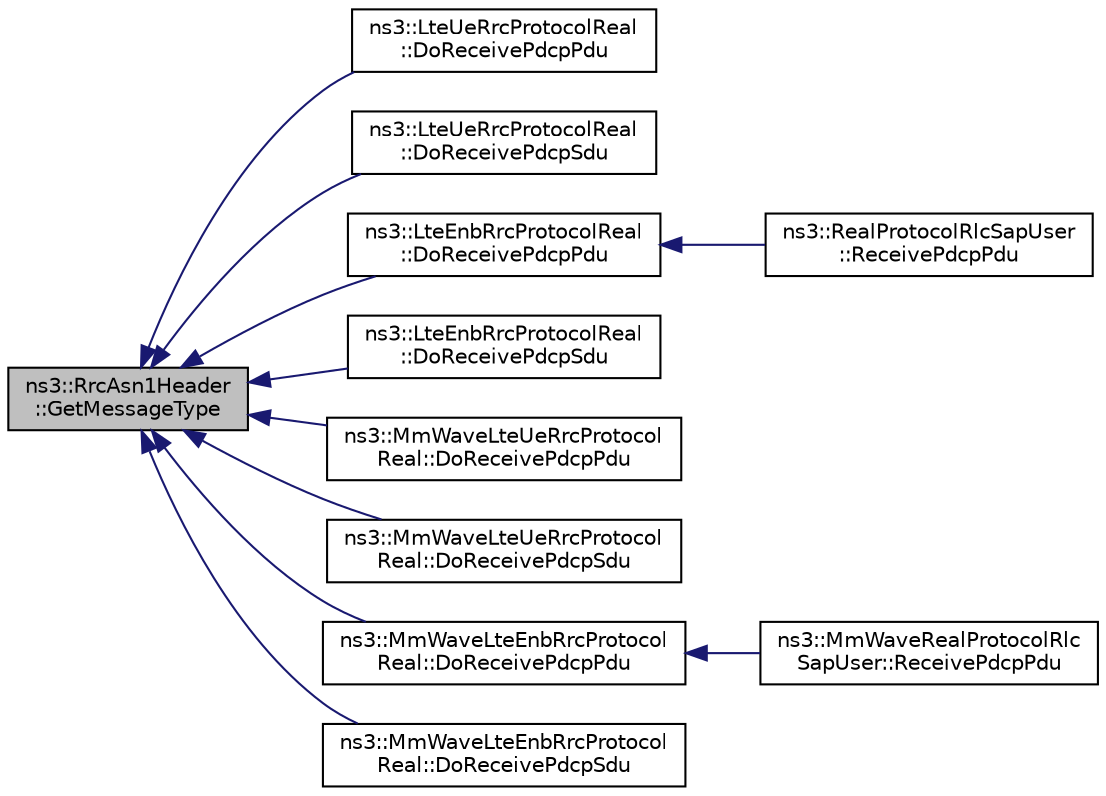digraph "ns3::RrcAsn1Header::GetMessageType"
{
  edge [fontname="Helvetica",fontsize="10",labelfontname="Helvetica",labelfontsize="10"];
  node [fontname="Helvetica",fontsize="10",shape=record];
  rankdir="LR";
  Node1 [label="ns3::RrcAsn1Header\l::GetMessageType",height=0.2,width=0.4,color="black", fillcolor="grey75", style="filled", fontcolor="black"];
  Node1 -> Node2 [dir="back",color="midnightblue",fontsize="10",style="solid"];
  Node2 [label="ns3::LteUeRrcProtocolReal\l::DoReceivePdcpPdu",height=0.2,width=0.4,color="black", fillcolor="white", style="filled",URL="$df/d48/classns3_1_1LteUeRrcProtocolReal.html#a6a50583772558b240a65be7514764297"];
  Node1 -> Node3 [dir="back",color="midnightblue",fontsize="10",style="solid"];
  Node3 [label="ns3::LteUeRrcProtocolReal\l::DoReceivePdcpSdu",height=0.2,width=0.4,color="black", fillcolor="white", style="filled",URL="$df/d48/classns3_1_1LteUeRrcProtocolReal.html#aa9d5f54d544bc74cd6f95d6ff0ee06a9"];
  Node1 -> Node4 [dir="back",color="midnightblue",fontsize="10",style="solid"];
  Node4 [label="ns3::LteEnbRrcProtocolReal\l::DoReceivePdcpPdu",height=0.2,width=0.4,color="black", fillcolor="white", style="filled",URL="$d0/d88/classns3_1_1LteEnbRrcProtocolReal.html#a905ad5c8bd3d88a2d764da1a5d1b54f8"];
  Node4 -> Node5 [dir="back",color="midnightblue",fontsize="10",style="solid"];
  Node5 [label="ns3::RealProtocolRlcSapUser\l::ReceivePdcpPdu",height=0.2,width=0.4,color="black", fillcolor="white", style="filled",URL="$d9/dcb/classns3_1_1RealProtocolRlcSapUser.html#a454cada9f46fad9665ceb472f5e67c89"];
  Node1 -> Node6 [dir="back",color="midnightblue",fontsize="10",style="solid"];
  Node6 [label="ns3::LteEnbRrcProtocolReal\l::DoReceivePdcpSdu",height=0.2,width=0.4,color="black", fillcolor="white", style="filled",URL="$d0/d88/classns3_1_1LteEnbRrcProtocolReal.html#a6fc5f1a1a4bc595550e4adb0bb5b02ef"];
  Node1 -> Node7 [dir="back",color="midnightblue",fontsize="10",style="solid"];
  Node7 [label="ns3::MmWaveLteUeRrcProtocol\lReal::DoReceivePdcpPdu",height=0.2,width=0.4,color="black", fillcolor="white", style="filled",URL="$df/d69/classns3_1_1MmWaveLteUeRrcProtocolReal.html#a3b85cc74846fb108ca8f9f6accbcc60c"];
  Node1 -> Node8 [dir="back",color="midnightblue",fontsize="10",style="solid"];
  Node8 [label="ns3::MmWaveLteUeRrcProtocol\lReal::DoReceivePdcpSdu",height=0.2,width=0.4,color="black", fillcolor="white", style="filled",URL="$df/d69/classns3_1_1MmWaveLteUeRrcProtocolReal.html#a0d01ab34aa20d94722942a29289176f1"];
  Node1 -> Node9 [dir="back",color="midnightblue",fontsize="10",style="solid"];
  Node9 [label="ns3::MmWaveLteEnbRrcProtocol\lReal::DoReceivePdcpPdu",height=0.2,width=0.4,color="black", fillcolor="white", style="filled",URL="$dd/dda/classns3_1_1MmWaveLteEnbRrcProtocolReal.html#a371497aa86dd37d19a635fb369a15542"];
  Node9 -> Node10 [dir="back",color="midnightblue",fontsize="10",style="solid"];
  Node10 [label="ns3::MmWaveRealProtocolRlc\lSapUser::ReceivePdcpPdu",height=0.2,width=0.4,color="black", fillcolor="white", style="filled",URL="$d5/d25/classns3_1_1MmWaveRealProtocolRlcSapUser.html#a28224406952b1d1cf406ed103b636568"];
  Node1 -> Node11 [dir="back",color="midnightblue",fontsize="10",style="solid"];
  Node11 [label="ns3::MmWaveLteEnbRrcProtocol\lReal::DoReceivePdcpSdu",height=0.2,width=0.4,color="black", fillcolor="white", style="filled",URL="$dd/dda/classns3_1_1MmWaveLteEnbRrcProtocolReal.html#ae7cb4463bfef6109964b637eec0b06e6"];
}
